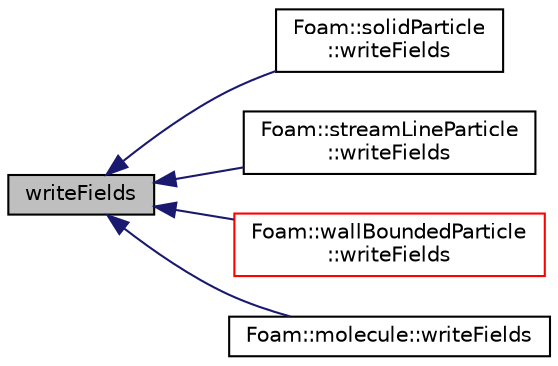 digraph "writeFields"
{
  bgcolor="transparent";
  edge [fontname="Helvetica",fontsize="10",labelfontname="Helvetica",labelfontsize="10"];
  node [fontname="Helvetica",fontsize="10",shape=record];
  rankdir="LR";
  Node1 [label="writeFields",height=0.2,width=0.4,color="black", fillcolor="grey75", style="filled", fontcolor="black"];
  Node1 -> Node2 [dir="back",color="midnightblue",fontsize="10",style="solid",fontname="Helvetica"];
  Node2 [label="Foam::solidParticle\l::writeFields",height=0.2,width=0.4,color="black",URL="$a02370.html#ae8ec839877d43a55d64c270034768f28"];
  Node1 -> Node3 [dir="back",color="midnightblue",fontsize="10",style="solid",fontname="Helvetica"];
  Node3 [label="Foam::streamLineParticle\l::writeFields",height=0.2,width=0.4,color="black",URL="$a02453.html#a0fcb040c7c92b8688ec467a198591e80",tooltip="Write. "];
  Node1 -> Node4 [dir="back",color="midnightblue",fontsize="10",style="solid",fontname="Helvetica"];
  Node4 [label="Foam::wallBoundedParticle\l::writeFields",height=0.2,width=0.4,color="red",URL="$a02824.html#a4b6c8e48b13c9a29be2b1141c69b7277",tooltip="Write. "];
  Node1 -> Node5 [dir="back",color="midnightblue",fontsize="10",style="solid",fontname="Helvetica"];
  Node5 [label="Foam::molecule::writeFields",height=0.2,width=0.4,color="black",URL="$a01520.html#aa4b4162953822603a8cfb0ee3ca761c0"];
}
